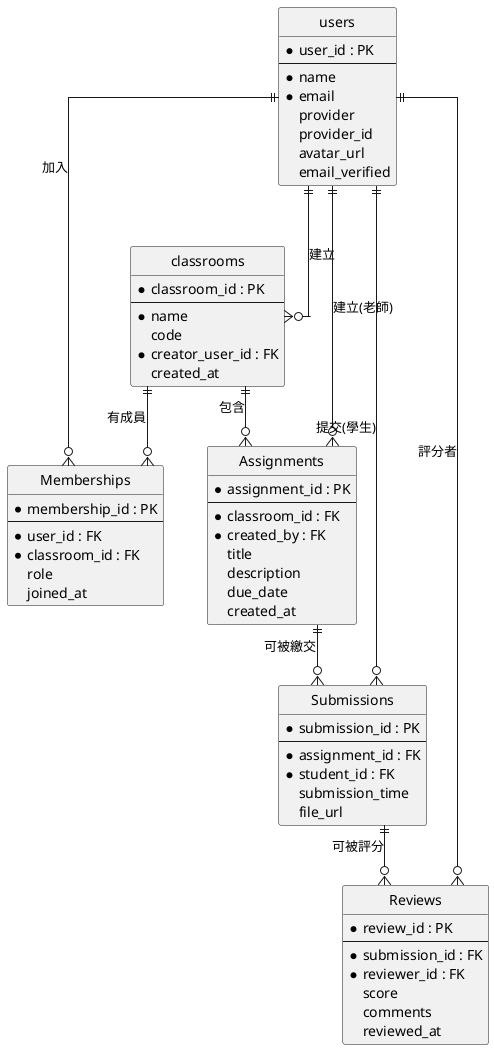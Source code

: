 @startuml
skinparam linetype ortho
hide circle

entity "users" as U {
  *user_id : PK
  --
  *name
  *email
  provider
  provider_id
  avatar_url
  email_verified
}

entity "classrooms" as C {
  *classroom_id : PK
  --
  *name
  code
  *creator_user_id : FK
  created_at
}

entity "Memberships" as M {
  *membership_id : PK
  --
  *user_id : FK
  *classroom_id : FK
  role
  joined_at
}

entity "Assignments" as A {
  *assignment_id : PK
  --
  *classroom_id : FK
  *created_by : FK
  title
  description
  due_date
  created_at
}

entity "Submissions" as S {
  *submission_id : PK
  --
  *assignment_id : FK
  *student_id : FK
  submission_time
  file_url
}

entity "Reviews" as R {
  *review_id : PK
  --
  *submission_id : FK
  *reviewer_id : FK
  score
  comments
  reviewed_at
}

U ||--o{ C : "建立"  
U ||--o{ M : "加入"  
C ||--o{ M : "有成員"  
C ||--o{ A : "包含"  
U ||--o{ A : "建立(老師)"  
A ||--o{ S : "可被繳交"  
U ||--o{ S : "提交(學生)"  
S ||--o{ R : "可被評分"  
U ||--o{ R : "評分者"

@enduml
